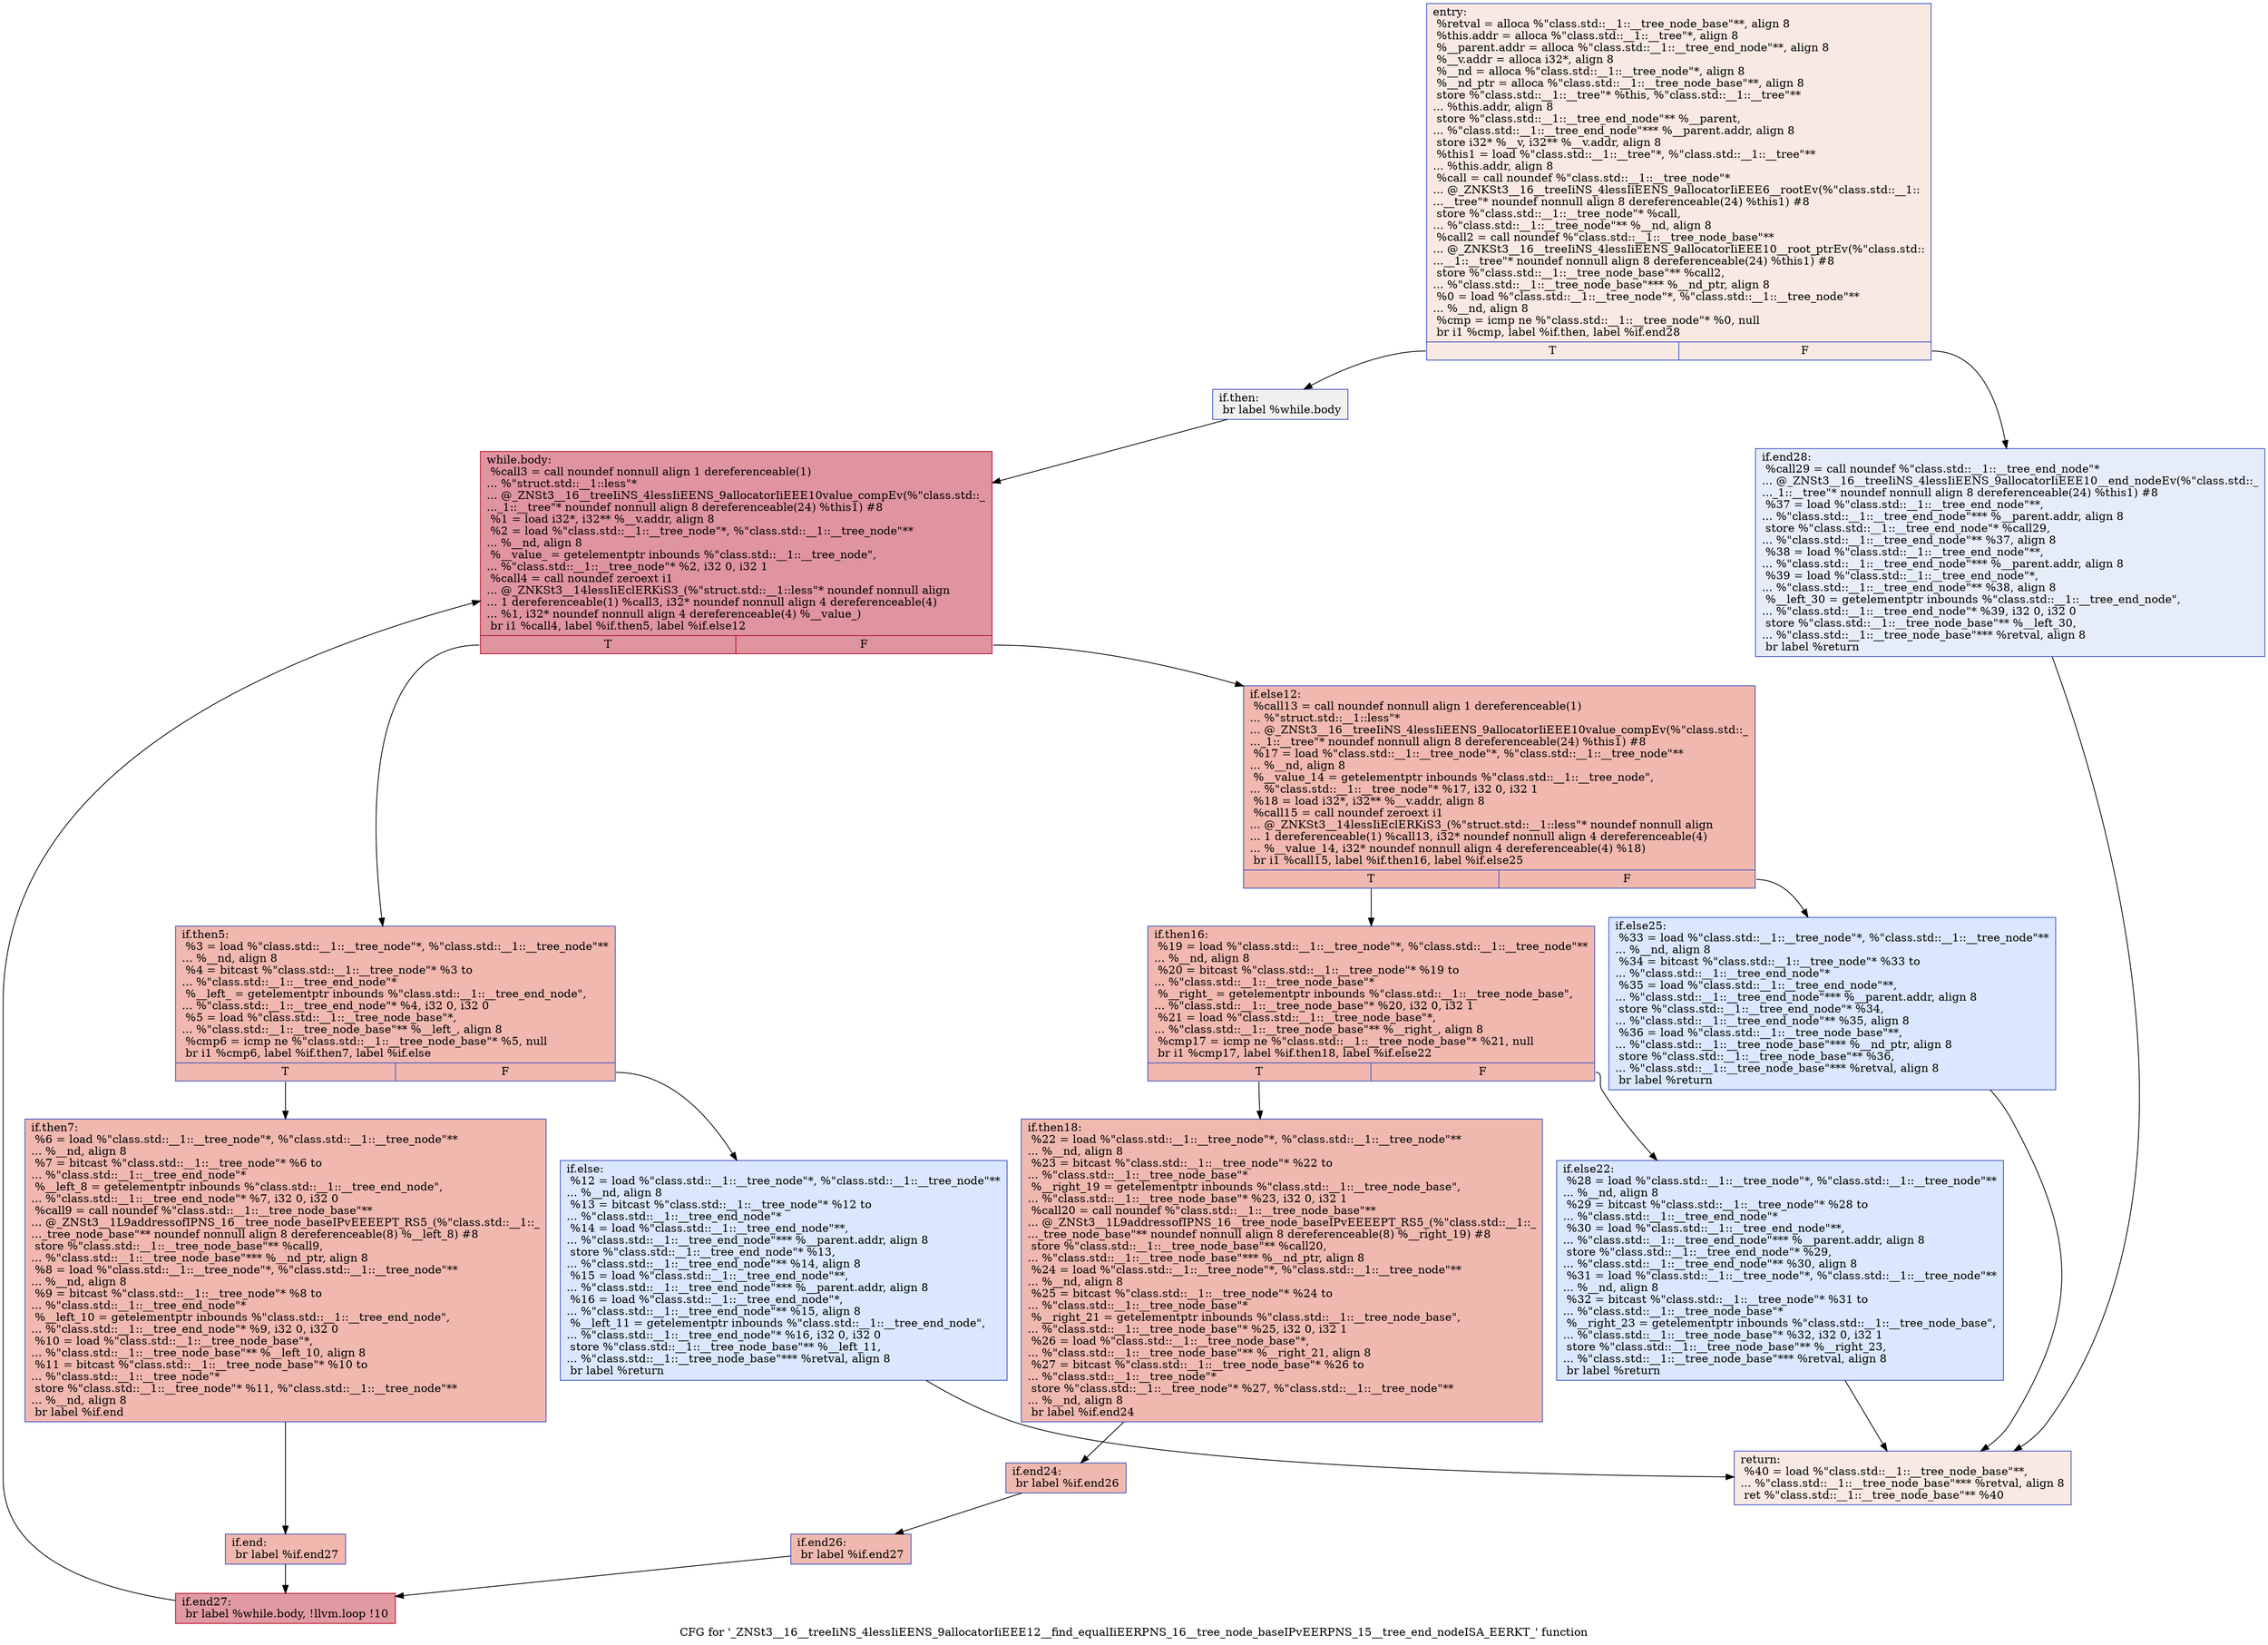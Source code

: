 digraph "CFG for '_ZNSt3__16__treeIiNS_4lessIiEENS_9allocatorIiEEE12__find_equalIiEERPNS_16__tree_node_baseIPvEERPNS_15__tree_end_nodeISA_EERKT_' function" {
	label="CFG for '_ZNSt3__16__treeIiNS_4lessIiEENS_9allocatorIiEEE12__find_equalIiEERPNS_16__tree_node_baseIPvEERPNS_15__tree_end_nodeISA_EERKT_' function";

	Node0x600002553740 [shape=record,color="#3d50c3ff", style=filled, fillcolor="#efcebd70",label="{entry:\l  %retval = alloca %\"class.std::__1::__tree_node_base\"**, align 8\l  %this.addr = alloca %\"class.std::__1::__tree\"*, align 8\l  %__parent.addr = alloca %\"class.std::__1::__tree_end_node\"**, align 8\l  %__v.addr = alloca i32*, align 8\l  %__nd = alloca %\"class.std::__1::__tree_node\"*, align 8\l  %__nd_ptr = alloca %\"class.std::__1::__tree_node_base\"**, align 8\l  store %\"class.std::__1::__tree\"* %this, %\"class.std::__1::__tree\"**\l... %this.addr, align 8\l  store %\"class.std::__1::__tree_end_node\"** %__parent,\l... %\"class.std::__1::__tree_end_node\"*** %__parent.addr, align 8\l  store i32* %__v, i32** %__v.addr, align 8\l  %this1 = load %\"class.std::__1::__tree\"*, %\"class.std::__1::__tree\"**\l... %this.addr, align 8\l  %call = call noundef %\"class.std::__1::__tree_node\"*\l... @_ZNKSt3__16__treeIiNS_4lessIiEENS_9allocatorIiEEE6__rootEv(%\"class.std::__1::\l...__tree\"* noundef nonnull align 8 dereferenceable(24) %this1) #8\l  store %\"class.std::__1::__tree_node\"* %call,\l... %\"class.std::__1::__tree_node\"** %__nd, align 8\l  %call2 = call noundef %\"class.std::__1::__tree_node_base\"**\l... @_ZNKSt3__16__treeIiNS_4lessIiEENS_9allocatorIiEEE10__root_ptrEv(%\"class.std::\l...__1::__tree\"* noundef nonnull align 8 dereferenceable(24) %this1) #8\l  store %\"class.std::__1::__tree_node_base\"** %call2,\l... %\"class.std::__1::__tree_node_base\"*** %__nd_ptr, align 8\l  %0 = load %\"class.std::__1::__tree_node\"*, %\"class.std::__1::__tree_node\"**\l... %__nd, align 8\l  %cmp = icmp ne %\"class.std::__1::__tree_node\"* %0, null\l  br i1 %cmp, label %if.then, label %if.end28\l|{<s0>T|<s1>F}}"];
	Node0x600002553740:s0 -> Node0x600002553780;
	Node0x600002553740:s1 -> Node0x600002553880;
	Node0x600002553780 [shape=record,color="#3d50c3ff", style=filled, fillcolor="#dedcdb70",label="{if.then:                                          \l  br label %while.body\l}"];
	Node0x600002553780 -> Node0x6000025538c0;
	Node0x6000025538c0 [shape=record,color="#b70d28ff", style=filled, fillcolor="#b70d2870",label="{while.body:                                       \l  %call3 = call noundef nonnull align 1 dereferenceable(1)\l... %\"struct.std::__1::less\"*\l... @_ZNSt3__16__treeIiNS_4lessIiEENS_9allocatorIiEEE10value_compEv(%\"class.std::_\l..._1::__tree\"* noundef nonnull align 8 dereferenceable(24) %this1) #8\l  %1 = load i32*, i32** %__v.addr, align 8\l  %2 = load %\"class.std::__1::__tree_node\"*, %\"class.std::__1::__tree_node\"**\l... %__nd, align 8\l  %__value_ = getelementptr inbounds %\"class.std::__1::__tree_node\",\l... %\"class.std::__1::__tree_node\"* %2, i32 0, i32 1\l  %call4 = call noundef zeroext i1\l... @_ZNKSt3__14lessIiEclERKiS3_(%\"struct.std::__1::less\"* noundef nonnull align\l... 1 dereferenceable(1) %call3, i32* noundef nonnull align 4 dereferenceable(4)\l... %1, i32* noundef nonnull align 4 dereferenceable(4) %__value_)\l  br i1 %call4, label %if.then5, label %if.else12\l|{<s0>T|<s1>F}}"];
	Node0x6000025538c0:s0 -> Node0x6000025539c0;
	Node0x6000025538c0:s1 -> Node0x600002553a00;
	Node0x6000025539c0 [shape=record,color="#3d50c3ff", style=filled, fillcolor="#dc5d4a70",label="{if.then5:                                         \l  %3 = load %\"class.std::__1::__tree_node\"*, %\"class.std::__1::__tree_node\"**\l... %__nd, align 8\l  %4 = bitcast %\"class.std::__1::__tree_node\"* %3 to\l... %\"class.std::__1::__tree_end_node\"*\l  %__left_ = getelementptr inbounds %\"class.std::__1::__tree_end_node\",\l... %\"class.std::__1::__tree_end_node\"* %4, i32 0, i32 0\l  %5 = load %\"class.std::__1::__tree_node_base\"*,\l... %\"class.std::__1::__tree_node_base\"** %__left_, align 8\l  %cmp6 = icmp ne %\"class.std::__1::__tree_node_base\"* %5, null\l  br i1 %cmp6, label %if.then7, label %if.else\l|{<s0>T|<s1>F}}"];
	Node0x6000025539c0:s0 -> Node0x600002553a80;
	Node0x6000025539c0:s1 -> Node0x600002553ac0;
	Node0x600002553a80 [shape=record,color="#3d50c3ff", style=filled, fillcolor="#dc5d4a70",label="{if.then7:                                         \l  %6 = load %\"class.std::__1::__tree_node\"*, %\"class.std::__1::__tree_node\"**\l... %__nd, align 8\l  %7 = bitcast %\"class.std::__1::__tree_node\"* %6 to\l... %\"class.std::__1::__tree_end_node\"*\l  %__left_8 = getelementptr inbounds %\"class.std::__1::__tree_end_node\",\l... %\"class.std::__1::__tree_end_node\"* %7, i32 0, i32 0\l  %call9 = call noundef %\"class.std::__1::__tree_node_base\"**\l... @_ZNSt3__1L9addressofIPNS_16__tree_node_baseIPvEEEEPT_RS5_(%\"class.std::__1::_\l..._tree_node_base\"** noundef nonnull align 8 dereferenceable(8) %__left_8) #8\l  store %\"class.std::__1::__tree_node_base\"** %call9,\l... %\"class.std::__1::__tree_node_base\"*** %__nd_ptr, align 8\l  %8 = load %\"class.std::__1::__tree_node\"*, %\"class.std::__1::__tree_node\"**\l... %__nd, align 8\l  %9 = bitcast %\"class.std::__1::__tree_node\"* %8 to\l... %\"class.std::__1::__tree_end_node\"*\l  %__left_10 = getelementptr inbounds %\"class.std::__1::__tree_end_node\",\l... %\"class.std::__1::__tree_end_node\"* %9, i32 0, i32 0\l  %10 = load %\"class.std::__1::__tree_node_base\"*,\l... %\"class.std::__1::__tree_node_base\"** %__left_10, align 8\l  %11 = bitcast %\"class.std::__1::__tree_node_base\"* %10 to\l... %\"class.std::__1::__tree_node\"*\l  store %\"class.std::__1::__tree_node\"* %11, %\"class.std::__1::__tree_node\"**\l... %__nd, align 8\l  br label %if.end\l}"];
	Node0x600002553a80 -> Node0x600002553a40;
	Node0x600002553ac0 [shape=record,color="#3d50c3ff", style=filled, fillcolor="#abc8fd70",label="{if.else:                                          \l  %12 = load %\"class.std::__1::__tree_node\"*, %\"class.std::__1::__tree_node\"**\l... %__nd, align 8\l  %13 = bitcast %\"class.std::__1::__tree_node\"* %12 to\l... %\"class.std::__1::__tree_end_node\"*\l  %14 = load %\"class.std::__1::__tree_end_node\"**,\l... %\"class.std::__1::__tree_end_node\"*** %__parent.addr, align 8\l  store %\"class.std::__1::__tree_end_node\"* %13,\l... %\"class.std::__1::__tree_end_node\"** %14, align 8\l  %15 = load %\"class.std::__1::__tree_end_node\"**,\l... %\"class.std::__1::__tree_end_node\"*** %__parent.addr, align 8\l  %16 = load %\"class.std::__1::__tree_end_node\"*,\l... %\"class.std::__1::__tree_end_node\"** %15, align 8\l  %__left_11 = getelementptr inbounds %\"class.std::__1::__tree_end_node\",\l... %\"class.std::__1::__tree_end_node\"* %16, i32 0, i32 0\l  store %\"class.std::__1::__tree_node_base\"** %__left_11,\l... %\"class.std::__1::__tree_node_base\"*** %retval, align 8\l  br label %return\l}"];
	Node0x600002553ac0 -> Node0x600002553b00;
	Node0x600002553a40 [shape=record,color="#3d50c3ff", style=filled, fillcolor="#dc5d4a70",label="{if.end:                                           \l  br label %if.end27\l}"];
	Node0x600002553a40 -> Node0x600002553bc0;
	Node0x600002553a00 [shape=record,color="#3d50c3ff", style=filled, fillcolor="#dc5d4a70",label="{if.else12:                                        \l  %call13 = call noundef nonnull align 1 dereferenceable(1)\l... %\"struct.std::__1::less\"*\l... @_ZNSt3__16__treeIiNS_4lessIiEENS_9allocatorIiEEE10value_compEv(%\"class.std::_\l..._1::__tree\"* noundef nonnull align 8 dereferenceable(24) %this1) #8\l  %17 = load %\"class.std::__1::__tree_node\"*, %\"class.std::__1::__tree_node\"**\l... %__nd, align 8\l  %__value_14 = getelementptr inbounds %\"class.std::__1::__tree_node\",\l... %\"class.std::__1::__tree_node\"* %17, i32 0, i32 1\l  %18 = load i32*, i32** %__v.addr, align 8\l  %call15 = call noundef zeroext i1\l... @_ZNKSt3__14lessIiEclERKiS3_(%\"struct.std::__1::less\"* noundef nonnull align\l... 1 dereferenceable(1) %call13, i32* noundef nonnull align 4 dereferenceable(4)\l... %__value_14, i32* noundef nonnull align 4 dereferenceable(4) %18)\l  br i1 %call15, label %if.then16, label %if.else25\l|{<s0>T|<s1>F}}"];
	Node0x600002553a00:s0 -> Node0x600002553c80;
	Node0x600002553a00:s1 -> Node0x600002553cc0;
	Node0x600002553c80 [shape=record,color="#3d50c3ff", style=filled, fillcolor="#dc5d4a70",label="{if.then16:                                        \l  %19 = load %\"class.std::__1::__tree_node\"*, %\"class.std::__1::__tree_node\"**\l... %__nd, align 8\l  %20 = bitcast %\"class.std::__1::__tree_node\"* %19 to\l... %\"class.std::__1::__tree_node_base\"*\l  %__right_ = getelementptr inbounds %\"class.std::__1::__tree_node_base\",\l... %\"class.std::__1::__tree_node_base\"* %20, i32 0, i32 1\l  %21 = load %\"class.std::__1::__tree_node_base\"*,\l... %\"class.std::__1::__tree_node_base\"** %__right_, align 8\l  %cmp17 = icmp ne %\"class.std::__1::__tree_node_base\"* %21, null\l  br i1 %cmp17, label %if.then18, label %if.else22\l|{<s0>T|<s1>F}}"];
	Node0x600002553c80:s0 -> Node0x600002553d00;
	Node0x600002553c80:s1 -> Node0x600002553d40;
	Node0x600002553d00 [shape=record,color="#3d50c3ff", style=filled, fillcolor="#de614d70",label="{if.then18:                                        \l  %22 = load %\"class.std::__1::__tree_node\"*, %\"class.std::__1::__tree_node\"**\l... %__nd, align 8\l  %23 = bitcast %\"class.std::__1::__tree_node\"* %22 to\l... %\"class.std::__1::__tree_node_base\"*\l  %__right_19 = getelementptr inbounds %\"class.std::__1::__tree_node_base\",\l... %\"class.std::__1::__tree_node_base\"* %23, i32 0, i32 1\l  %call20 = call noundef %\"class.std::__1::__tree_node_base\"**\l... @_ZNSt3__1L9addressofIPNS_16__tree_node_baseIPvEEEEPT_RS5_(%\"class.std::__1::_\l..._tree_node_base\"** noundef nonnull align 8 dereferenceable(8) %__right_19) #8\l  store %\"class.std::__1::__tree_node_base\"** %call20,\l... %\"class.std::__1::__tree_node_base\"*** %__nd_ptr, align 8\l  %24 = load %\"class.std::__1::__tree_node\"*, %\"class.std::__1::__tree_node\"**\l... %__nd, align 8\l  %25 = bitcast %\"class.std::__1::__tree_node\"* %24 to\l... %\"class.std::__1::__tree_node_base\"*\l  %__right_21 = getelementptr inbounds %\"class.std::__1::__tree_node_base\",\l... %\"class.std::__1::__tree_node_base\"* %25, i32 0, i32 1\l  %26 = load %\"class.std::__1::__tree_node_base\"*,\l... %\"class.std::__1::__tree_node_base\"** %__right_21, align 8\l  %27 = bitcast %\"class.std::__1::__tree_node_base\"* %26 to\l... %\"class.std::__1::__tree_node\"*\l  store %\"class.std::__1::__tree_node\"* %27, %\"class.std::__1::__tree_node\"**\l... %__nd, align 8\l  br label %if.end24\l}"];
	Node0x600002553d00 -> Node0x600002553d80;
	Node0x600002553d40 [shape=record,color="#3d50c3ff", style=filled, fillcolor="#abc8fd70",label="{if.else22:                                        \l  %28 = load %\"class.std::__1::__tree_node\"*, %\"class.std::__1::__tree_node\"**\l... %__nd, align 8\l  %29 = bitcast %\"class.std::__1::__tree_node\"* %28 to\l... %\"class.std::__1::__tree_end_node\"*\l  %30 = load %\"class.std::__1::__tree_end_node\"**,\l... %\"class.std::__1::__tree_end_node\"*** %__parent.addr, align 8\l  store %\"class.std::__1::__tree_end_node\"* %29,\l... %\"class.std::__1::__tree_end_node\"** %30, align 8\l  %31 = load %\"class.std::__1::__tree_node\"*, %\"class.std::__1::__tree_node\"**\l... %__nd, align 8\l  %32 = bitcast %\"class.std::__1::__tree_node\"* %31 to\l... %\"class.std::__1::__tree_node_base\"*\l  %__right_23 = getelementptr inbounds %\"class.std::__1::__tree_node_base\",\l... %\"class.std::__1::__tree_node_base\"* %32, i32 0, i32 1\l  store %\"class.std::__1::__tree_node_base\"** %__right_23,\l... %\"class.std::__1::__tree_node_base\"*** %retval, align 8\l  br label %return\l}"];
	Node0x600002553d40 -> Node0x600002553b00;
	Node0x600002553d80 [shape=record,color="#3d50c3ff", style=filled, fillcolor="#de614d70",label="{if.end24:                                         \l  br label %if.end26\l}"];
	Node0x600002553d80 -> Node0x600002553e00;
	Node0x600002553cc0 [shape=record,color="#3d50c3ff", style=filled, fillcolor="#abc8fd70",label="{if.else25:                                        \l  %33 = load %\"class.std::__1::__tree_node\"*, %\"class.std::__1::__tree_node\"**\l... %__nd, align 8\l  %34 = bitcast %\"class.std::__1::__tree_node\"* %33 to\l... %\"class.std::__1::__tree_end_node\"*\l  %35 = load %\"class.std::__1::__tree_end_node\"**,\l... %\"class.std::__1::__tree_end_node\"*** %__parent.addr, align 8\l  store %\"class.std::__1::__tree_end_node\"* %34,\l... %\"class.std::__1::__tree_end_node\"** %35, align 8\l  %36 = load %\"class.std::__1::__tree_node_base\"**,\l... %\"class.std::__1::__tree_node_base\"*** %__nd_ptr, align 8\l  store %\"class.std::__1::__tree_node_base\"** %36,\l... %\"class.std::__1::__tree_node_base\"*** %retval, align 8\l  br label %return\l}"];
	Node0x600002553cc0 -> Node0x600002553b00;
	Node0x600002553e00 [shape=record,color="#3d50c3ff", style=filled, fillcolor="#de614d70",label="{if.end26:                                         \l  br label %if.end27\l}"];
	Node0x600002553e00 -> Node0x600002553bc0;
	Node0x600002553bc0 [shape=record,color="#b70d28ff", style=filled, fillcolor="#bb1b2c70",label="{if.end27:                                         \l  br label %while.body, !llvm.loop !10\l}"];
	Node0x600002553bc0 -> Node0x6000025538c0;
	Node0x600002553880 [shape=record,color="#3d50c3ff", style=filled, fillcolor="#c7d7f070",label="{if.end28:                                         \l  %call29 = call noundef %\"class.std::__1::__tree_end_node\"*\l... @_ZNSt3__16__treeIiNS_4lessIiEENS_9allocatorIiEEE10__end_nodeEv(%\"class.std::_\l..._1::__tree\"* noundef nonnull align 8 dereferenceable(24) %this1) #8\l  %37 = load %\"class.std::__1::__tree_end_node\"**,\l... %\"class.std::__1::__tree_end_node\"*** %__parent.addr, align 8\l  store %\"class.std::__1::__tree_end_node\"* %call29,\l... %\"class.std::__1::__tree_end_node\"** %37, align 8\l  %38 = load %\"class.std::__1::__tree_end_node\"**,\l... %\"class.std::__1::__tree_end_node\"*** %__parent.addr, align 8\l  %39 = load %\"class.std::__1::__tree_end_node\"*,\l... %\"class.std::__1::__tree_end_node\"** %38, align 8\l  %__left_30 = getelementptr inbounds %\"class.std::__1::__tree_end_node\",\l... %\"class.std::__1::__tree_end_node\"* %39, i32 0, i32 0\l  store %\"class.std::__1::__tree_node_base\"** %__left_30,\l... %\"class.std::__1::__tree_node_base\"*** %retval, align 8\l  br label %return\l}"];
	Node0x600002553880 -> Node0x600002553b00;
	Node0x600002553b00 [shape=record,color="#3d50c3ff", style=filled, fillcolor="#efcebd70",label="{return:                                           \l  %40 = load %\"class.std::__1::__tree_node_base\"**,\l... %\"class.std::__1::__tree_node_base\"*** %retval, align 8\l  ret %\"class.std::__1::__tree_node_base\"** %40\l}"];
}
